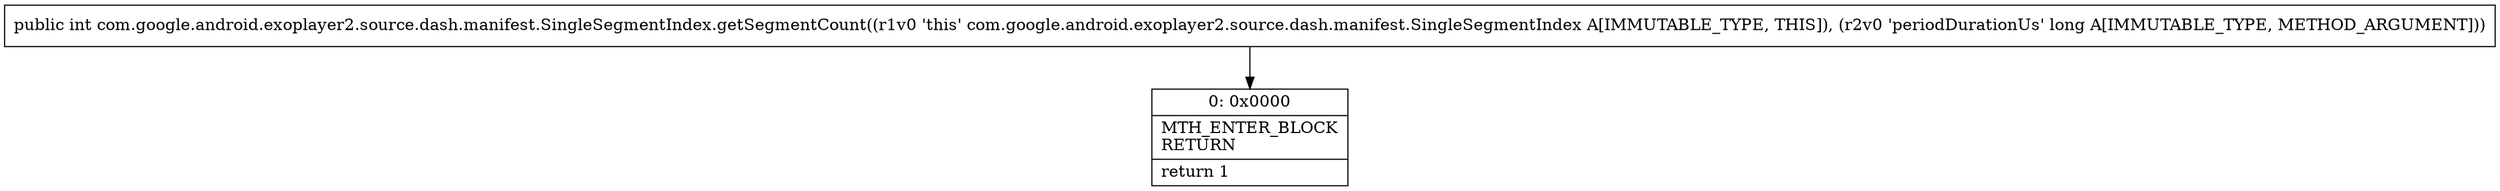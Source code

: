 digraph "CFG forcom.google.android.exoplayer2.source.dash.manifest.SingleSegmentIndex.getSegmentCount(J)I" {
Node_0 [shape=record,label="{0\:\ 0x0000|MTH_ENTER_BLOCK\lRETURN\l|return 1\l}"];
MethodNode[shape=record,label="{public int com.google.android.exoplayer2.source.dash.manifest.SingleSegmentIndex.getSegmentCount((r1v0 'this' com.google.android.exoplayer2.source.dash.manifest.SingleSegmentIndex A[IMMUTABLE_TYPE, THIS]), (r2v0 'periodDurationUs' long A[IMMUTABLE_TYPE, METHOD_ARGUMENT])) }"];
MethodNode -> Node_0;
}

